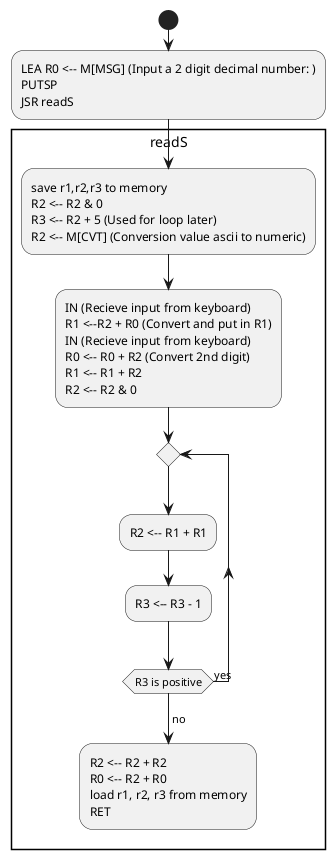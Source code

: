 @startuml

start

:LEA R0 <-- M[MSG] (Input a 2 digit decimal number: )
PUTSP
JSR readS;

rectangle "readS" {
:save r1,r2,r3 to memory
R2 <-- R2 & 0
R3 <-- R2 + 5 (Used for loop later)
R2 <-- M[CVT] (Conversion value ascii to numeric);
:IN (Recieve input from keyboard)
R1 <--R2 + R0 (Convert and put in R1)
IN (Recieve input from keyboard)
R0 <-- R0 + R2 (Convert 2nd digit)
R1 <-- R1 + R2
R2 <-- R2 & 0;
repeat
:R2 <-- R1 + R1;
:R3 <-- R3 - 1;

'   :generate diagrams;
repeat while (R3 is positive) is (yes)
->no;

' repeat:R2 <-- R1 + x0\nR3 <-- R3 - 1;
' repeat while (R3 ?= 0) is (No)
' -> Yes;
:R2 <-- R2 + R2
R0 <-- R2 + R0
load r1, r2, r3 from memory
RET;
}


@enduml